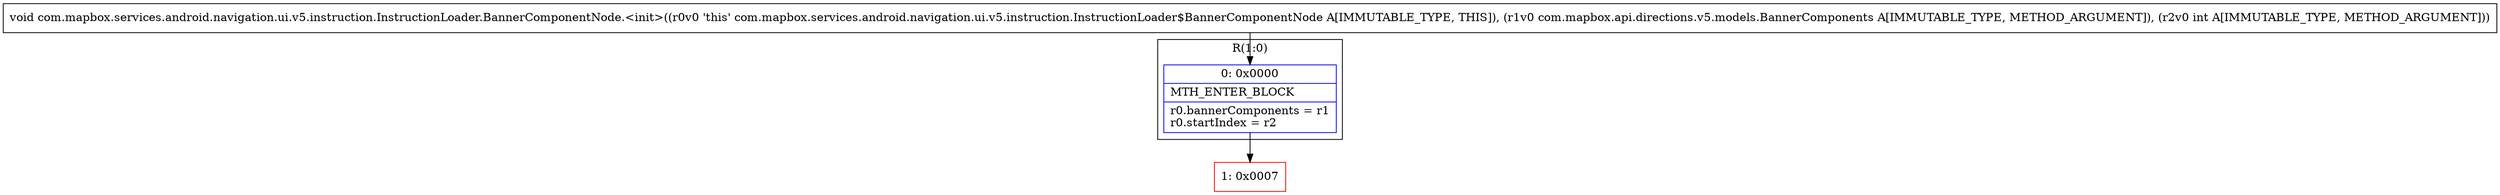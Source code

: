digraph "CFG forcom.mapbox.services.android.navigation.ui.v5.instruction.InstructionLoader.BannerComponentNode.\<init\>(Lcom\/mapbox\/api\/directions\/v5\/models\/BannerComponents;I)V" {
subgraph cluster_Region_1419161818 {
label = "R(1:0)";
node [shape=record,color=blue];
Node_0 [shape=record,label="{0\:\ 0x0000|MTH_ENTER_BLOCK\l|r0.bannerComponents = r1\lr0.startIndex = r2\l}"];
}
Node_1 [shape=record,color=red,label="{1\:\ 0x0007}"];
MethodNode[shape=record,label="{void com.mapbox.services.android.navigation.ui.v5.instruction.InstructionLoader.BannerComponentNode.\<init\>((r0v0 'this' com.mapbox.services.android.navigation.ui.v5.instruction.InstructionLoader$BannerComponentNode A[IMMUTABLE_TYPE, THIS]), (r1v0 com.mapbox.api.directions.v5.models.BannerComponents A[IMMUTABLE_TYPE, METHOD_ARGUMENT]), (r2v0 int A[IMMUTABLE_TYPE, METHOD_ARGUMENT])) }"];
MethodNode -> Node_0;
Node_0 -> Node_1;
}

